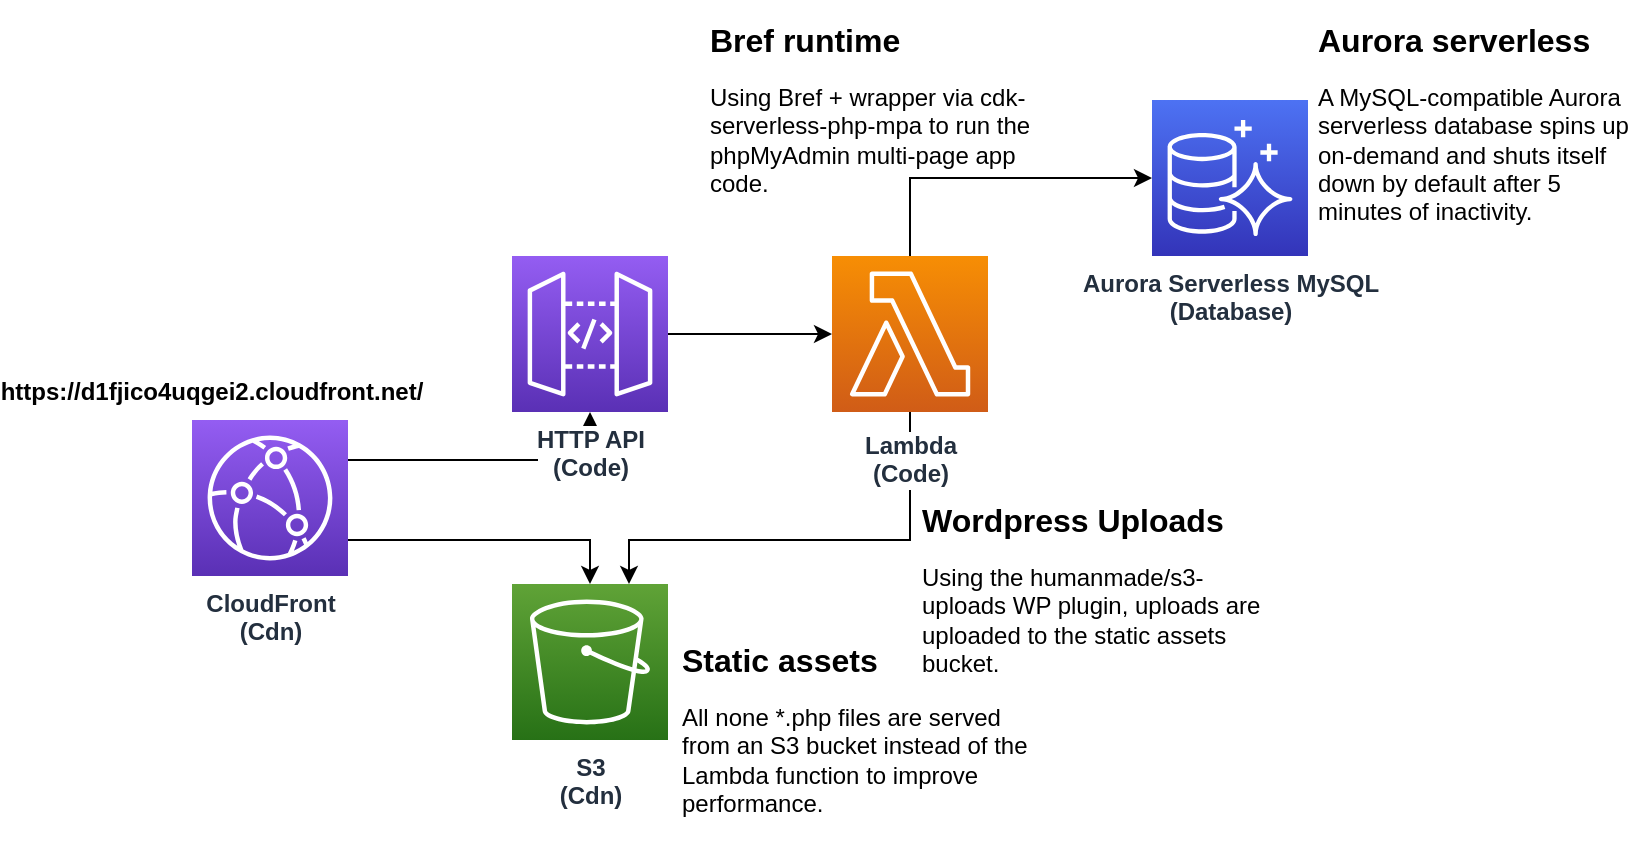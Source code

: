<mxfile version="14.6.13" type="device"><diagram id="Ht1M8jgEwFfnCIfOTk4-" name="Page-1"><mxGraphModel dx="1422" dy="1679" grid="1" gridSize="10" guides="1" tooltips="1" connect="1" arrows="1" fold="1" page="1" pageScale="1" pageWidth="1169" pageHeight="827" math="0" shadow="0"><root><mxCell id="0"/><mxCell id="1" parent="0"/><mxCell id="AHO8Ui9JQbaWT7fUmcOC-22" style="edgeStyle=orthogonalEdgeStyle;rounded=0;orthogonalLoop=1;jettySize=auto;html=1;entryX=0.75;entryY=0;entryDx=0;entryDy=0;entryPerimeter=0;" parent="1" source="AHO8Ui9JQbaWT7fUmcOC-1" target="AHO8Ui9JQbaWT7fUmcOC-18" edge="1"><mxGeometry relative="1" as="geometry"><Array as="points"><mxPoint x="509" y="-500"/><mxPoint x="369" y="-500"/></Array><mxPoint x="630" y="-521" as="targetPoint"/></mxGeometry></mxCell><mxCell id="AHO8Ui9JQbaWT7fUmcOC-23" style="edgeStyle=orthogonalEdgeStyle;rounded=0;orthogonalLoop=1;jettySize=auto;html=1;" parent="1" source="AHO8Ui9JQbaWT7fUmcOC-1" target="AHO8Ui9JQbaWT7fUmcOC-13" edge="1"><mxGeometry relative="1" as="geometry"><Array as="points"><mxPoint x="509" y="-681"/></Array></mxGeometry></mxCell><mxCell id="AHO8Ui9JQbaWT7fUmcOC-1" value="&lt;b&gt;Lambda&lt;br&gt;(Code)&lt;/b&gt;" style="outlineConnect=0;fontColor=#232F3E;gradientColor=#F78E04;gradientDirection=north;fillColor=#D05C17;strokeColor=#ffffff;dashed=0;verticalLabelPosition=bottom;verticalAlign=top;align=center;html=1;fontSize=12;fontStyle=0;aspect=fixed;shape=mxgraph.aws4.resourceIcon;resIcon=mxgraph.aws4.lambda;labelBackgroundColor=#ffffff;spacingTop=3;" parent="1" vertex="1"><mxGeometry x="470" y="-642" width="78" height="78" as="geometry"/></mxCell><mxCell id="AHO8Ui9JQbaWT7fUmcOC-3" style="edgeStyle=orthogonalEdgeStyle;rounded=0;orthogonalLoop=1;jettySize=auto;html=1;" parent="1" source="AHO8Ui9JQbaWT7fUmcOC-2" target="AHO8Ui9JQbaWT7fUmcOC-1" edge="1"><mxGeometry relative="1" as="geometry"/></mxCell><mxCell id="AHO8Ui9JQbaWT7fUmcOC-5" style="edgeStyle=orthogonalEdgeStyle;rounded=0;orthogonalLoop=1;jettySize=auto;html=1;" parent="1" source="AHO8Ui9JQbaWT7fUmcOC-4" target="AHO8Ui9JQbaWT7fUmcOC-2" edge="1"><mxGeometry relative="1" as="geometry"><Array as="points"><mxPoint x="349" y="-540"/></Array></mxGeometry></mxCell><mxCell id="AHO8Ui9JQbaWT7fUmcOC-13" value="Aurora Serverless MySQL&lt;br&gt;(Database)" style="points=[[0,0,0],[0.25,0,0],[0.5,0,0],[0.75,0,0],[1,0,0],[0,1,0],[0.25,1,0],[0.5,1,0],[0.75,1,0],[1,1,0],[0,0.25,0],[0,0.5,0],[0,0.75,0],[1,0.25,0],[1,0.5,0],[1,0.75,0]];outlineConnect=0;fontColor=#232F3E;gradientColor=#4D72F3;gradientDirection=north;fillColor=#3334B9;strokeColor=#ffffff;dashed=0;verticalLabelPosition=bottom;verticalAlign=top;align=center;html=1;fontSize=12;fontStyle=1;aspect=fixed;shape=mxgraph.aws4.resourceIcon;resIcon=mxgraph.aws4.aurora;" parent="1" vertex="1"><mxGeometry x="630" y="-720" width="78" height="78" as="geometry"/></mxCell><mxCell id="AHO8Ui9JQbaWT7fUmcOC-18" value="S3&lt;br&gt;(Cdn)" style="points=[[0,0,0],[0.25,0,0],[0.5,0,0],[0.75,0,0],[1,0,0],[0,1,0],[0.25,1,0],[0.5,1,0],[0.75,1,0],[1,1,0],[0,0.25,0],[0,0.5,0],[0,0.75,0],[1,0.25,0],[1,0.5,0],[1,0.75,0]];outlineConnect=0;fontColor=#232F3E;gradientColor=#60A337;gradientDirection=north;fillColor=#277116;strokeColor=#ffffff;dashed=0;verticalLabelPosition=bottom;verticalAlign=top;align=center;html=1;fontSize=12;fontStyle=1;aspect=fixed;shape=mxgraph.aws4.resourceIcon;resIcon=mxgraph.aws4.s3;" parent="1" vertex="1"><mxGeometry x="310" y="-478" width="78" height="78" as="geometry"/></mxCell><mxCell id="AHO8Ui9JQbaWT7fUmcOC-2" value="&lt;b&gt;HTTP API&lt;br&gt;(Code)&lt;br&gt;&lt;/b&gt;" style="outlineConnect=0;fontColor=#232F3E;gradientColor=#945DF2;gradientDirection=north;fillColor=#5A30B5;strokeColor=#ffffff;dashed=0;verticalLabelPosition=bottom;verticalAlign=top;align=center;html=1;fontSize=12;fontStyle=0;aspect=fixed;shape=mxgraph.aws4.resourceIcon;resIcon=mxgraph.aws4.api_gateway;labelBackgroundColor=#ffffff;" parent="1" vertex="1"><mxGeometry x="310" y="-642" width="78" height="78" as="geometry"/></mxCell><mxCell id="AHO8Ui9JQbaWT7fUmcOC-24" style="edgeStyle=orthogonalEdgeStyle;rounded=0;orthogonalLoop=1;jettySize=auto;html=1;" parent="1" source="AHO8Ui9JQbaWT7fUmcOC-4" target="AHO8Ui9JQbaWT7fUmcOC-18" edge="1"><mxGeometry relative="1" as="geometry"><Array as="points"><mxPoint x="349" y="-500"/></Array></mxGeometry></mxCell><mxCell id="AHO8Ui9JQbaWT7fUmcOC-4" value="CloudFront&lt;br&gt;(Cdn)" style="points=[[0,0,0],[0.25,0,0],[0.5,0,0],[0.75,0,0],[1,0,0],[0,1,0],[0.25,1,0],[0.5,1,0],[0.75,1,0],[1,1,0],[0,0.25,0],[0,0.5,0],[0,0.75,0],[1,0.25,0],[1,0.5,0],[1,0.75,0]];outlineConnect=0;fontColor=#232F3E;gradientColor=#945DF2;gradientDirection=north;fillColor=#5A30B5;strokeColor=#ffffff;dashed=0;verticalLabelPosition=bottom;verticalAlign=top;align=center;html=1;fontSize=12;fontStyle=1;aspect=fixed;shape=mxgraph.aws4.resourceIcon;resIcon=mxgraph.aws4.cloudfront;" parent="1" vertex="1"><mxGeometry x="150" y="-560" width="78" height="78" as="geometry"/></mxCell><UserObject label="https://d1fjico4uqgei2.cloudfront.net/" link="https://d1fjico4uqgei2.cloudfront.net/" id="w9FwC_myHEaOYNspdAA_-2"><mxCell style="text;html=1;strokeColor=none;fillColor=none;align=center;verticalAlign=middle;whiteSpace=wrap;rounded=0;fontStyle=1" vertex="1" parent="1"><mxGeometry x="140" y="-584" width="40" height="20" as="geometry"/></mxCell></UserObject><mxCell id="w9FwC_myHEaOYNspdAA_-6" value="&lt;h1 style=&quot;font-size: 16px&quot;&gt;&lt;font style=&quot;font-size: 16px&quot;&gt;Static assets&lt;/font&gt;&lt;/h1&gt;&lt;p&gt;&lt;font style=&quot;font-size: 12px&quot;&gt;All none *.php files are served from an S3 bucket instead of the Lambda function to improve performance.&lt;/font&gt;&lt;/p&gt;" style="text;html=1;strokeColor=none;fillColor=none;spacing=5;spacingTop=-20;whiteSpace=wrap;overflow=hidden;rounded=0;" vertex="1" parent="1"><mxGeometry x="390" y="-450" width="184" height="100" as="geometry"/></mxCell><mxCell id="w9FwC_myHEaOYNspdAA_-8" value="&lt;h1 style=&quot;font-size: 16px&quot;&gt;&lt;font style=&quot;font-size: 16px&quot;&gt;Bref runtime&lt;/font&gt;&lt;/h1&gt;&lt;p&gt;Using Bref + wrapper via cdk-serverless-php-mpa to run the phpMyAdmin multi-page app code.&lt;/p&gt;" style="text;html=1;strokeColor=none;fillColor=none;spacing=5;spacingTop=-20;whiteSpace=wrap;overflow=hidden;rounded=0;" vertex="1" parent="1"><mxGeometry x="404" y="-760" width="170" height="87" as="geometry"/></mxCell><mxCell id="w9FwC_myHEaOYNspdAA_-9" value="&lt;h1 style=&quot;font-size: 16px&quot;&gt;&lt;font style=&quot;font-size: 16px&quot;&gt;Aurora serverless&lt;/font&gt;&lt;/h1&gt;&lt;p&gt;A MySQL-compatible Aurora serverless database spins up on-demand and shuts itself down by default after 5 minutes of inactivity.&lt;/p&gt;" style="text;html=1;strokeColor=none;fillColor=none;spacing=5;spacingTop=-20;whiteSpace=wrap;overflow=hidden;rounded=0;" vertex="1" parent="1"><mxGeometry x="708" y="-760" width="170" height="110" as="geometry"/></mxCell><mxCell id="w9FwC_myHEaOYNspdAA_-14" value="&lt;h1 style=&quot;font-size: 16px&quot;&gt;Wordpress Uploads&lt;/h1&gt;&lt;p&gt;Using the humanmade/s3-uploads WP plugin, uploads are uploaded to the static assets bucket.&lt;/p&gt;" style="text;html=1;strokeColor=none;fillColor=none;spacing=5;spacingTop=-20;whiteSpace=wrap;overflow=hidden;rounded=0;" vertex="1" parent="1"><mxGeometry x="510" y="-520" width="184" height="100" as="geometry"/></mxCell></root></mxGraphModel></diagram></mxfile>